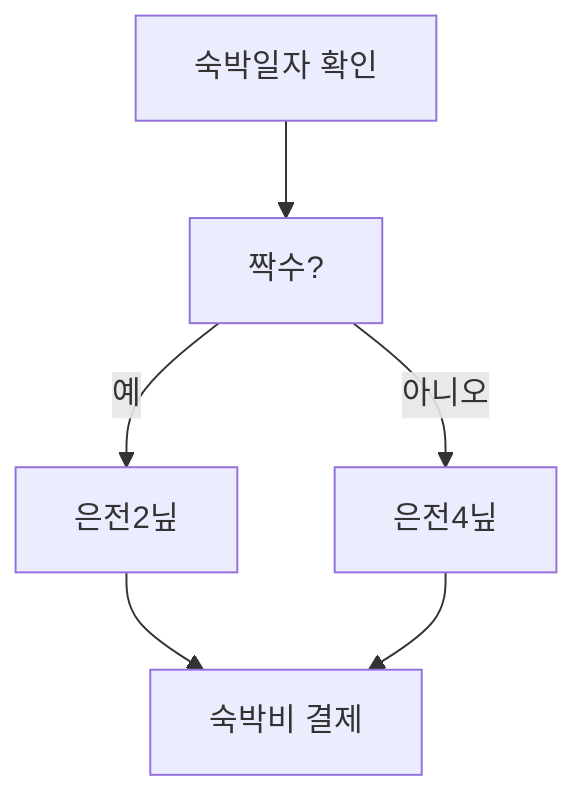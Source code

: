 graph TD
    B[숙박일자 확인]
    B --> C[짝수?] 
    C -->|예| D[은전2닢]
    C -->|아니오| E[은전4닢]
    D --> F[숙박비 결제]
    E --> F